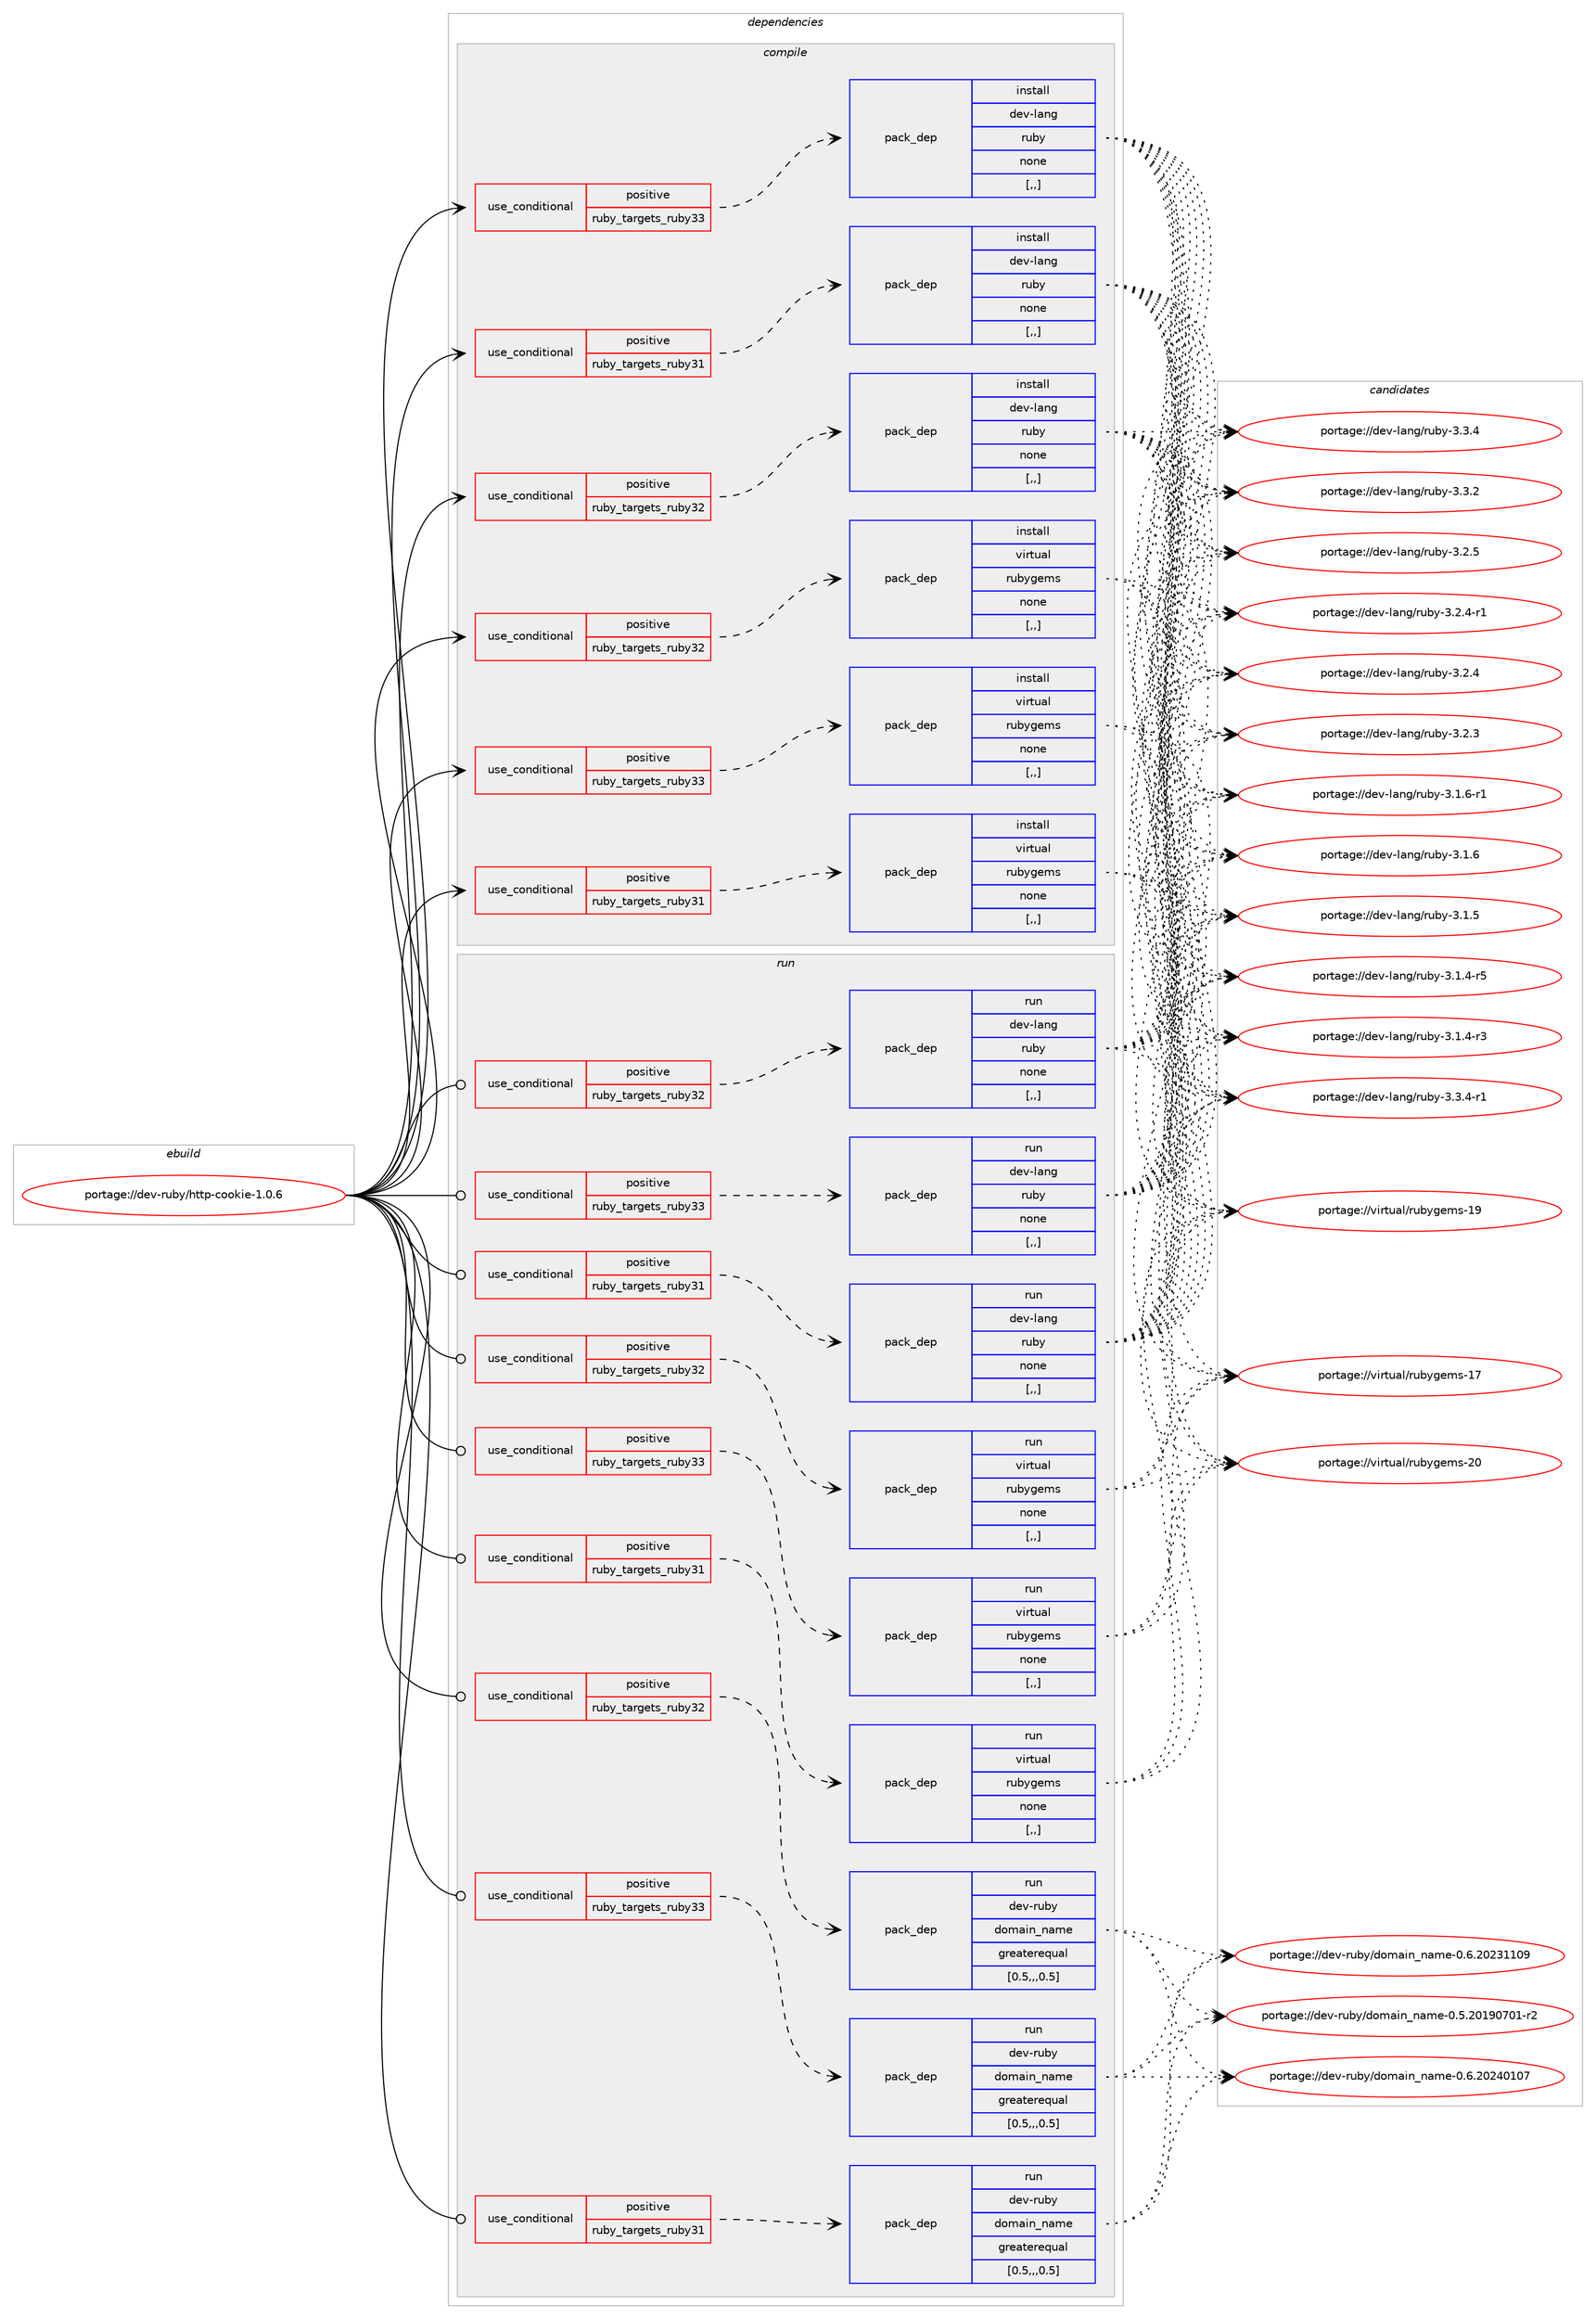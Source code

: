 digraph prolog {

# *************
# Graph options
# *************

newrank=true;
concentrate=true;
compound=true;
graph [rankdir=LR,fontname=Helvetica,fontsize=10,ranksep=1.5];#, ranksep=2.5, nodesep=0.2];
edge  [arrowhead=vee];
node  [fontname=Helvetica,fontsize=10];

# **********
# The ebuild
# **********

subgraph cluster_leftcol {
color=gray;
label=<<i>ebuild</i>>;
id [label="portage://dev-ruby/http-cookie-1.0.6", color=red, width=4, href="../dev-ruby/http-cookie-1.0.6.svg"];
}

# ****************
# The dependencies
# ****************

subgraph cluster_midcol {
color=gray;
label=<<i>dependencies</i>>;
subgraph cluster_compile {
fillcolor="#eeeeee";
style=filled;
label=<<i>compile</i>>;
subgraph cond48958 {
dependency186472 [label=<<TABLE BORDER="0" CELLBORDER="1" CELLSPACING="0" CELLPADDING="4"><TR><TD ROWSPAN="3" CELLPADDING="10">use_conditional</TD></TR><TR><TD>positive</TD></TR><TR><TD>ruby_targets_ruby31</TD></TR></TABLE>>, shape=none, color=red];
subgraph pack136184 {
dependency186473 [label=<<TABLE BORDER="0" CELLBORDER="1" CELLSPACING="0" CELLPADDING="4" WIDTH="220"><TR><TD ROWSPAN="6" CELLPADDING="30">pack_dep</TD></TR><TR><TD WIDTH="110">install</TD></TR><TR><TD>dev-lang</TD></TR><TR><TD>ruby</TD></TR><TR><TD>none</TD></TR><TR><TD>[,,]</TD></TR></TABLE>>, shape=none, color=blue];
}
dependency186472:e -> dependency186473:w [weight=20,style="dashed",arrowhead="vee"];
}
id:e -> dependency186472:w [weight=20,style="solid",arrowhead="vee"];
subgraph cond48959 {
dependency186474 [label=<<TABLE BORDER="0" CELLBORDER="1" CELLSPACING="0" CELLPADDING="4"><TR><TD ROWSPAN="3" CELLPADDING="10">use_conditional</TD></TR><TR><TD>positive</TD></TR><TR><TD>ruby_targets_ruby31</TD></TR></TABLE>>, shape=none, color=red];
subgraph pack136185 {
dependency186475 [label=<<TABLE BORDER="0" CELLBORDER="1" CELLSPACING="0" CELLPADDING="4" WIDTH="220"><TR><TD ROWSPAN="6" CELLPADDING="30">pack_dep</TD></TR><TR><TD WIDTH="110">install</TD></TR><TR><TD>virtual</TD></TR><TR><TD>rubygems</TD></TR><TR><TD>none</TD></TR><TR><TD>[,,]</TD></TR></TABLE>>, shape=none, color=blue];
}
dependency186474:e -> dependency186475:w [weight=20,style="dashed",arrowhead="vee"];
}
id:e -> dependency186474:w [weight=20,style="solid",arrowhead="vee"];
subgraph cond48960 {
dependency186476 [label=<<TABLE BORDER="0" CELLBORDER="1" CELLSPACING="0" CELLPADDING="4"><TR><TD ROWSPAN="3" CELLPADDING="10">use_conditional</TD></TR><TR><TD>positive</TD></TR><TR><TD>ruby_targets_ruby32</TD></TR></TABLE>>, shape=none, color=red];
subgraph pack136186 {
dependency186477 [label=<<TABLE BORDER="0" CELLBORDER="1" CELLSPACING="0" CELLPADDING="4" WIDTH="220"><TR><TD ROWSPAN="6" CELLPADDING="30">pack_dep</TD></TR><TR><TD WIDTH="110">install</TD></TR><TR><TD>dev-lang</TD></TR><TR><TD>ruby</TD></TR><TR><TD>none</TD></TR><TR><TD>[,,]</TD></TR></TABLE>>, shape=none, color=blue];
}
dependency186476:e -> dependency186477:w [weight=20,style="dashed",arrowhead="vee"];
}
id:e -> dependency186476:w [weight=20,style="solid",arrowhead="vee"];
subgraph cond48961 {
dependency186478 [label=<<TABLE BORDER="0" CELLBORDER="1" CELLSPACING="0" CELLPADDING="4"><TR><TD ROWSPAN="3" CELLPADDING="10">use_conditional</TD></TR><TR><TD>positive</TD></TR><TR><TD>ruby_targets_ruby32</TD></TR></TABLE>>, shape=none, color=red];
subgraph pack136187 {
dependency186479 [label=<<TABLE BORDER="0" CELLBORDER="1" CELLSPACING="0" CELLPADDING="4" WIDTH="220"><TR><TD ROWSPAN="6" CELLPADDING="30">pack_dep</TD></TR><TR><TD WIDTH="110">install</TD></TR><TR><TD>virtual</TD></TR><TR><TD>rubygems</TD></TR><TR><TD>none</TD></TR><TR><TD>[,,]</TD></TR></TABLE>>, shape=none, color=blue];
}
dependency186478:e -> dependency186479:w [weight=20,style="dashed",arrowhead="vee"];
}
id:e -> dependency186478:w [weight=20,style="solid",arrowhead="vee"];
subgraph cond48962 {
dependency186480 [label=<<TABLE BORDER="0" CELLBORDER="1" CELLSPACING="0" CELLPADDING="4"><TR><TD ROWSPAN="3" CELLPADDING="10">use_conditional</TD></TR><TR><TD>positive</TD></TR><TR><TD>ruby_targets_ruby33</TD></TR></TABLE>>, shape=none, color=red];
subgraph pack136188 {
dependency186481 [label=<<TABLE BORDER="0" CELLBORDER="1" CELLSPACING="0" CELLPADDING="4" WIDTH="220"><TR><TD ROWSPAN="6" CELLPADDING="30">pack_dep</TD></TR><TR><TD WIDTH="110">install</TD></TR><TR><TD>dev-lang</TD></TR><TR><TD>ruby</TD></TR><TR><TD>none</TD></TR><TR><TD>[,,]</TD></TR></TABLE>>, shape=none, color=blue];
}
dependency186480:e -> dependency186481:w [weight=20,style="dashed",arrowhead="vee"];
}
id:e -> dependency186480:w [weight=20,style="solid",arrowhead="vee"];
subgraph cond48963 {
dependency186482 [label=<<TABLE BORDER="0" CELLBORDER="1" CELLSPACING="0" CELLPADDING="4"><TR><TD ROWSPAN="3" CELLPADDING="10">use_conditional</TD></TR><TR><TD>positive</TD></TR><TR><TD>ruby_targets_ruby33</TD></TR></TABLE>>, shape=none, color=red];
subgraph pack136189 {
dependency186483 [label=<<TABLE BORDER="0" CELLBORDER="1" CELLSPACING="0" CELLPADDING="4" WIDTH="220"><TR><TD ROWSPAN="6" CELLPADDING="30">pack_dep</TD></TR><TR><TD WIDTH="110">install</TD></TR><TR><TD>virtual</TD></TR><TR><TD>rubygems</TD></TR><TR><TD>none</TD></TR><TR><TD>[,,]</TD></TR></TABLE>>, shape=none, color=blue];
}
dependency186482:e -> dependency186483:w [weight=20,style="dashed",arrowhead="vee"];
}
id:e -> dependency186482:w [weight=20,style="solid",arrowhead="vee"];
}
subgraph cluster_compileandrun {
fillcolor="#eeeeee";
style=filled;
label=<<i>compile and run</i>>;
}
subgraph cluster_run {
fillcolor="#eeeeee";
style=filled;
label=<<i>run</i>>;
subgraph cond48964 {
dependency186484 [label=<<TABLE BORDER="0" CELLBORDER="1" CELLSPACING="0" CELLPADDING="4"><TR><TD ROWSPAN="3" CELLPADDING="10">use_conditional</TD></TR><TR><TD>positive</TD></TR><TR><TD>ruby_targets_ruby31</TD></TR></TABLE>>, shape=none, color=red];
subgraph pack136190 {
dependency186485 [label=<<TABLE BORDER="0" CELLBORDER="1" CELLSPACING="0" CELLPADDING="4" WIDTH="220"><TR><TD ROWSPAN="6" CELLPADDING="30">pack_dep</TD></TR><TR><TD WIDTH="110">run</TD></TR><TR><TD>dev-lang</TD></TR><TR><TD>ruby</TD></TR><TR><TD>none</TD></TR><TR><TD>[,,]</TD></TR></TABLE>>, shape=none, color=blue];
}
dependency186484:e -> dependency186485:w [weight=20,style="dashed",arrowhead="vee"];
}
id:e -> dependency186484:w [weight=20,style="solid",arrowhead="odot"];
subgraph cond48965 {
dependency186486 [label=<<TABLE BORDER="0" CELLBORDER="1" CELLSPACING="0" CELLPADDING="4"><TR><TD ROWSPAN="3" CELLPADDING="10">use_conditional</TD></TR><TR><TD>positive</TD></TR><TR><TD>ruby_targets_ruby31</TD></TR></TABLE>>, shape=none, color=red];
subgraph pack136191 {
dependency186487 [label=<<TABLE BORDER="0" CELLBORDER="1" CELLSPACING="0" CELLPADDING="4" WIDTH="220"><TR><TD ROWSPAN="6" CELLPADDING="30">pack_dep</TD></TR><TR><TD WIDTH="110">run</TD></TR><TR><TD>dev-ruby</TD></TR><TR><TD>domain_name</TD></TR><TR><TD>greaterequal</TD></TR><TR><TD>[0.5,,,0.5]</TD></TR></TABLE>>, shape=none, color=blue];
}
dependency186486:e -> dependency186487:w [weight=20,style="dashed",arrowhead="vee"];
}
id:e -> dependency186486:w [weight=20,style="solid",arrowhead="odot"];
subgraph cond48966 {
dependency186488 [label=<<TABLE BORDER="0" CELLBORDER="1" CELLSPACING="0" CELLPADDING="4"><TR><TD ROWSPAN="3" CELLPADDING="10">use_conditional</TD></TR><TR><TD>positive</TD></TR><TR><TD>ruby_targets_ruby31</TD></TR></TABLE>>, shape=none, color=red];
subgraph pack136192 {
dependency186489 [label=<<TABLE BORDER="0" CELLBORDER="1" CELLSPACING="0" CELLPADDING="4" WIDTH="220"><TR><TD ROWSPAN="6" CELLPADDING="30">pack_dep</TD></TR><TR><TD WIDTH="110">run</TD></TR><TR><TD>virtual</TD></TR><TR><TD>rubygems</TD></TR><TR><TD>none</TD></TR><TR><TD>[,,]</TD></TR></TABLE>>, shape=none, color=blue];
}
dependency186488:e -> dependency186489:w [weight=20,style="dashed",arrowhead="vee"];
}
id:e -> dependency186488:w [weight=20,style="solid",arrowhead="odot"];
subgraph cond48967 {
dependency186490 [label=<<TABLE BORDER="0" CELLBORDER="1" CELLSPACING="0" CELLPADDING="4"><TR><TD ROWSPAN="3" CELLPADDING="10">use_conditional</TD></TR><TR><TD>positive</TD></TR><TR><TD>ruby_targets_ruby32</TD></TR></TABLE>>, shape=none, color=red];
subgraph pack136193 {
dependency186491 [label=<<TABLE BORDER="0" CELLBORDER="1" CELLSPACING="0" CELLPADDING="4" WIDTH="220"><TR><TD ROWSPAN="6" CELLPADDING="30">pack_dep</TD></TR><TR><TD WIDTH="110">run</TD></TR><TR><TD>dev-lang</TD></TR><TR><TD>ruby</TD></TR><TR><TD>none</TD></TR><TR><TD>[,,]</TD></TR></TABLE>>, shape=none, color=blue];
}
dependency186490:e -> dependency186491:w [weight=20,style="dashed",arrowhead="vee"];
}
id:e -> dependency186490:w [weight=20,style="solid",arrowhead="odot"];
subgraph cond48968 {
dependency186492 [label=<<TABLE BORDER="0" CELLBORDER="1" CELLSPACING="0" CELLPADDING="4"><TR><TD ROWSPAN="3" CELLPADDING="10">use_conditional</TD></TR><TR><TD>positive</TD></TR><TR><TD>ruby_targets_ruby32</TD></TR></TABLE>>, shape=none, color=red];
subgraph pack136194 {
dependency186493 [label=<<TABLE BORDER="0" CELLBORDER="1" CELLSPACING="0" CELLPADDING="4" WIDTH="220"><TR><TD ROWSPAN="6" CELLPADDING="30">pack_dep</TD></TR><TR><TD WIDTH="110">run</TD></TR><TR><TD>dev-ruby</TD></TR><TR><TD>domain_name</TD></TR><TR><TD>greaterequal</TD></TR><TR><TD>[0.5,,,0.5]</TD></TR></TABLE>>, shape=none, color=blue];
}
dependency186492:e -> dependency186493:w [weight=20,style="dashed",arrowhead="vee"];
}
id:e -> dependency186492:w [weight=20,style="solid",arrowhead="odot"];
subgraph cond48969 {
dependency186494 [label=<<TABLE BORDER="0" CELLBORDER="1" CELLSPACING="0" CELLPADDING="4"><TR><TD ROWSPAN="3" CELLPADDING="10">use_conditional</TD></TR><TR><TD>positive</TD></TR><TR><TD>ruby_targets_ruby32</TD></TR></TABLE>>, shape=none, color=red];
subgraph pack136195 {
dependency186495 [label=<<TABLE BORDER="0" CELLBORDER="1" CELLSPACING="0" CELLPADDING="4" WIDTH="220"><TR><TD ROWSPAN="6" CELLPADDING="30">pack_dep</TD></TR><TR><TD WIDTH="110">run</TD></TR><TR><TD>virtual</TD></TR><TR><TD>rubygems</TD></TR><TR><TD>none</TD></TR><TR><TD>[,,]</TD></TR></TABLE>>, shape=none, color=blue];
}
dependency186494:e -> dependency186495:w [weight=20,style="dashed",arrowhead="vee"];
}
id:e -> dependency186494:w [weight=20,style="solid",arrowhead="odot"];
subgraph cond48970 {
dependency186496 [label=<<TABLE BORDER="0" CELLBORDER="1" CELLSPACING="0" CELLPADDING="4"><TR><TD ROWSPAN="3" CELLPADDING="10">use_conditional</TD></TR><TR><TD>positive</TD></TR><TR><TD>ruby_targets_ruby33</TD></TR></TABLE>>, shape=none, color=red];
subgraph pack136196 {
dependency186497 [label=<<TABLE BORDER="0" CELLBORDER="1" CELLSPACING="0" CELLPADDING="4" WIDTH="220"><TR><TD ROWSPAN="6" CELLPADDING="30">pack_dep</TD></TR><TR><TD WIDTH="110">run</TD></TR><TR><TD>dev-lang</TD></TR><TR><TD>ruby</TD></TR><TR><TD>none</TD></TR><TR><TD>[,,]</TD></TR></TABLE>>, shape=none, color=blue];
}
dependency186496:e -> dependency186497:w [weight=20,style="dashed",arrowhead="vee"];
}
id:e -> dependency186496:w [weight=20,style="solid",arrowhead="odot"];
subgraph cond48971 {
dependency186498 [label=<<TABLE BORDER="0" CELLBORDER="1" CELLSPACING="0" CELLPADDING="4"><TR><TD ROWSPAN="3" CELLPADDING="10">use_conditional</TD></TR><TR><TD>positive</TD></TR><TR><TD>ruby_targets_ruby33</TD></TR></TABLE>>, shape=none, color=red];
subgraph pack136197 {
dependency186499 [label=<<TABLE BORDER="0" CELLBORDER="1" CELLSPACING="0" CELLPADDING="4" WIDTH="220"><TR><TD ROWSPAN="6" CELLPADDING="30">pack_dep</TD></TR><TR><TD WIDTH="110">run</TD></TR><TR><TD>dev-ruby</TD></TR><TR><TD>domain_name</TD></TR><TR><TD>greaterequal</TD></TR><TR><TD>[0.5,,,0.5]</TD></TR></TABLE>>, shape=none, color=blue];
}
dependency186498:e -> dependency186499:w [weight=20,style="dashed",arrowhead="vee"];
}
id:e -> dependency186498:w [weight=20,style="solid",arrowhead="odot"];
subgraph cond48972 {
dependency186500 [label=<<TABLE BORDER="0" CELLBORDER="1" CELLSPACING="0" CELLPADDING="4"><TR><TD ROWSPAN="3" CELLPADDING="10">use_conditional</TD></TR><TR><TD>positive</TD></TR><TR><TD>ruby_targets_ruby33</TD></TR></TABLE>>, shape=none, color=red];
subgraph pack136198 {
dependency186501 [label=<<TABLE BORDER="0" CELLBORDER="1" CELLSPACING="0" CELLPADDING="4" WIDTH="220"><TR><TD ROWSPAN="6" CELLPADDING="30">pack_dep</TD></TR><TR><TD WIDTH="110">run</TD></TR><TR><TD>virtual</TD></TR><TR><TD>rubygems</TD></TR><TR><TD>none</TD></TR><TR><TD>[,,]</TD></TR></TABLE>>, shape=none, color=blue];
}
dependency186500:e -> dependency186501:w [weight=20,style="dashed",arrowhead="vee"];
}
id:e -> dependency186500:w [weight=20,style="solid",arrowhead="odot"];
}
}

# **************
# The candidates
# **************

subgraph cluster_choices {
rank=same;
color=gray;
label=<<i>candidates</i>>;

subgraph choice136184 {
color=black;
nodesep=1;
choice100101118451089711010347114117981214551465146524511449 [label="portage://dev-lang/ruby-3.3.4-r1", color=red, width=4,href="../dev-lang/ruby-3.3.4-r1.svg"];
choice10010111845108971101034711411798121455146514652 [label="portage://dev-lang/ruby-3.3.4", color=red, width=4,href="../dev-lang/ruby-3.3.4.svg"];
choice10010111845108971101034711411798121455146514650 [label="portage://dev-lang/ruby-3.3.2", color=red, width=4,href="../dev-lang/ruby-3.3.2.svg"];
choice10010111845108971101034711411798121455146504653 [label="portage://dev-lang/ruby-3.2.5", color=red, width=4,href="../dev-lang/ruby-3.2.5.svg"];
choice100101118451089711010347114117981214551465046524511449 [label="portage://dev-lang/ruby-3.2.4-r1", color=red, width=4,href="../dev-lang/ruby-3.2.4-r1.svg"];
choice10010111845108971101034711411798121455146504652 [label="portage://dev-lang/ruby-3.2.4", color=red, width=4,href="../dev-lang/ruby-3.2.4.svg"];
choice10010111845108971101034711411798121455146504651 [label="portage://dev-lang/ruby-3.2.3", color=red, width=4,href="../dev-lang/ruby-3.2.3.svg"];
choice100101118451089711010347114117981214551464946544511449 [label="portage://dev-lang/ruby-3.1.6-r1", color=red, width=4,href="../dev-lang/ruby-3.1.6-r1.svg"];
choice10010111845108971101034711411798121455146494654 [label="portage://dev-lang/ruby-3.1.6", color=red, width=4,href="../dev-lang/ruby-3.1.6.svg"];
choice10010111845108971101034711411798121455146494653 [label="portage://dev-lang/ruby-3.1.5", color=red, width=4,href="../dev-lang/ruby-3.1.5.svg"];
choice100101118451089711010347114117981214551464946524511453 [label="portage://dev-lang/ruby-3.1.4-r5", color=red, width=4,href="../dev-lang/ruby-3.1.4-r5.svg"];
choice100101118451089711010347114117981214551464946524511451 [label="portage://dev-lang/ruby-3.1.4-r3", color=red, width=4,href="../dev-lang/ruby-3.1.4-r3.svg"];
dependency186473:e -> choice100101118451089711010347114117981214551465146524511449:w [style=dotted,weight="100"];
dependency186473:e -> choice10010111845108971101034711411798121455146514652:w [style=dotted,weight="100"];
dependency186473:e -> choice10010111845108971101034711411798121455146514650:w [style=dotted,weight="100"];
dependency186473:e -> choice10010111845108971101034711411798121455146504653:w [style=dotted,weight="100"];
dependency186473:e -> choice100101118451089711010347114117981214551465046524511449:w [style=dotted,weight="100"];
dependency186473:e -> choice10010111845108971101034711411798121455146504652:w [style=dotted,weight="100"];
dependency186473:e -> choice10010111845108971101034711411798121455146504651:w [style=dotted,weight="100"];
dependency186473:e -> choice100101118451089711010347114117981214551464946544511449:w [style=dotted,weight="100"];
dependency186473:e -> choice10010111845108971101034711411798121455146494654:w [style=dotted,weight="100"];
dependency186473:e -> choice10010111845108971101034711411798121455146494653:w [style=dotted,weight="100"];
dependency186473:e -> choice100101118451089711010347114117981214551464946524511453:w [style=dotted,weight="100"];
dependency186473:e -> choice100101118451089711010347114117981214551464946524511451:w [style=dotted,weight="100"];
}
subgraph choice136185 {
color=black;
nodesep=1;
choice118105114116117971084711411798121103101109115455048 [label="portage://virtual/rubygems-20", color=red, width=4,href="../virtual/rubygems-20.svg"];
choice118105114116117971084711411798121103101109115454957 [label="portage://virtual/rubygems-19", color=red, width=4,href="../virtual/rubygems-19.svg"];
choice118105114116117971084711411798121103101109115454955 [label="portage://virtual/rubygems-17", color=red, width=4,href="../virtual/rubygems-17.svg"];
dependency186475:e -> choice118105114116117971084711411798121103101109115455048:w [style=dotted,weight="100"];
dependency186475:e -> choice118105114116117971084711411798121103101109115454957:w [style=dotted,weight="100"];
dependency186475:e -> choice118105114116117971084711411798121103101109115454955:w [style=dotted,weight="100"];
}
subgraph choice136186 {
color=black;
nodesep=1;
choice100101118451089711010347114117981214551465146524511449 [label="portage://dev-lang/ruby-3.3.4-r1", color=red, width=4,href="../dev-lang/ruby-3.3.4-r1.svg"];
choice10010111845108971101034711411798121455146514652 [label="portage://dev-lang/ruby-3.3.4", color=red, width=4,href="../dev-lang/ruby-3.3.4.svg"];
choice10010111845108971101034711411798121455146514650 [label="portage://dev-lang/ruby-3.3.2", color=red, width=4,href="../dev-lang/ruby-3.3.2.svg"];
choice10010111845108971101034711411798121455146504653 [label="portage://dev-lang/ruby-3.2.5", color=red, width=4,href="../dev-lang/ruby-3.2.5.svg"];
choice100101118451089711010347114117981214551465046524511449 [label="portage://dev-lang/ruby-3.2.4-r1", color=red, width=4,href="../dev-lang/ruby-3.2.4-r1.svg"];
choice10010111845108971101034711411798121455146504652 [label="portage://dev-lang/ruby-3.2.4", color=red, width=4,href="../dev-lang/ruby-3.2.4.svg"];
choice10010111845108971101034711411798121455146504651 [label="portage://dev-lang/ruby-3.2.3", color=red, width=4,href="../dev-lang/ruby-3.2.3.svg"];
choice100101118451089711010347114117981214551464946544511449 [label="portage://dev-lang/ruby-3.1.6-r1", color=red, width=4,href="../dev-lang/ruby-3.1.6-r1.svg"];
choice10010111845108971101034711411798121455146494654 [label="portage://dev-lang/ruby-3.1.6", color=red, width=4,href="../dev-lang/ruby-3.1.6.svg"];
choice10010111845108971101034711411798121455146494653 [label="portage://dev-lang/ruby-3.1.5", color=red, width=4,href="../dev-lang/ruby-3.1.5.svg"];
choice100101118451089711010347114117981214551464946524511453 [label="portage://dev-lang/ruby-3.1.4-r5", color=red, width=4,href="../dev-lang/ruby-3.1.4-r5.svg"];
choice100101118451089711010347114117981214551464946524511451 [label="portage://dev-lang/ruby-3.1.4-r3", color=red, width=4,href="../dev-lang/ruby-3.1.4-r3.svg"];
dependency186477:e -> choice100101118451089711010347114117981214551465146524511449:w [style=dotted,weight="100"];
dependency186477:e -> choice10010111845108971101034711411798121455146514652:w [style=dotted,weight="100"];
dependency186477:e -> choice10010111845108971101034711411798121455146514650:w [style=dotted,weight="100"];
dependency186477:e -> choice10010111845108971101034711411798121455146504653:w [style=dotted,weight="100"];
dependency186477:e -> choice100101118451089711010347114117981214551465046524511449:w [style=dotted,weight="100"];
dependency186477:e -> choice10010111845108971101034711411798121455146504652:w [style=dotted,weight="100"];
dependency186477:e -> choice10010111845108971101034711411798121455146504651:w [style=dotted,weight="100"];
dependency186477:e -> choice100101118451089711010347114117981214551464946544511449:w [style=dotted,weight="100"];
dependency186477:e -> choice10010111845108971101034711411798121455146494654:w [style=dotted,weight="100"];
dependency186477:e -> choice10010111845108971101034711411798121455146494653:w [style=dotted,weight="100"];
dependency186477:e -> choice100101118451089711010347114117981214551464946524511453:w [style=dotted,weight="100"];
dependency186477:e -> choice100101118451089711010347114117981214551464946524511451:w [style=dotted,weight="100"];
}
subgraph choice136187 {
color=black;
nodesep=1;
choice118105114116117971084711411798121103101109115455048 [label="portage://virtual/rubygems-20", color=red, width=4,href="../virtual/rubygems-20.svg"];
choice118105114116117971084711411798121103101109115454957 [label="portage://virtual/rubygems-19", color=red, width=4,href="../virtual/rubygems-19.svg"];
choice118105114116117971084711411798121103101109115454955 [label="portage://virtual/rubygems-17", color=red, width=4,href="../virtual/rubygems-17.svg"];
dependency186479:e -> choice118105114116117971084711411798121103101109115455048:w [style=dotted,weight="100"];
dependency186479:e -> choice118105114116117971084711411798121103101109115454957:w [style=dotted,weight="100"];
dependency186479:e -> choice118105114116117971084711411798121103101109115454955:w [style=dotted,weight="100"];
}
subgraph choice136188 {
color=black;
nodesep=1;
choice100101118451089711010347114117981214551465146524511449 [label="portage://dev-lang/ruby-3.3.4-r1", color=red, width=4,href="../dev-lang/ruby-3.3.4-r1.svg"];
choice10010111845108971101034711411798121455146514652 [label="portage://dev-lang/ruby-3.3.4", color=red, width=4,href="../dev-lang/ruby-3.3.4.svg"];
choice10010111845108971101034711411798121455146514650 [label="portage://dev-lang/ruby-3.3.2", color=red, width=4,href="../dev-lang/ruby-3.3.2.svg"];
choice10010111845108971101034711411798121455146504653 [label="portage://dev-lang/ruby-3.2.5", color=red, width=4,href="../dev-lang/ruby-3.2.5.svg"];
choice100101118451089711010347114117981214551465046524511449 [label="portage://dev-lang/ruby-3.2.4-r1", color=red, width=4,href="../dev-lang/ruby-3.2.4-r1.svg"];
choice10010111845108971101034711411798121455146504652 [label="portage://dev-lang/ruby-3.2.4", color=red, width=4,href="../dev-lang/ruby-3.2.4.svg"];
choice10010111845108971101034711411798121455146504651 [label="portage://dev-lang/ruby-3.2.3", color=red, width=4,href="../dev-lang/ruby-3.2.3.svg"];
choice100101118451089711010347114117981214551464946544511449 [label="portage://dev-lang/ruby-3.1.6-r1", color=red, width=4,href="../dev-lang/ruby-3.1.6-r1.svg"];
choice10010111845108971101034711411798121455146494654 [label="portage://dev-lang/ruby-3.1.6", color=red, width=4,href="../dev-lang/ruby-3.1.6.svg"];
choice10010111845108971101034711411798121455146494653 [label="portage://dev-lang/ruby-3.1.5", color=red, width=4,href="../dev-lang/ruby-3.1.5.svg"];
choice100101118451089711010347114117981214551464946524511453 [label="portage://dev-lang/ruby-3.1.4-r5", color=red, width=4,href="../dev-lang/ruby-3.1.4-r5.svg"];
choice100101118451089711010347114117981214551464946524511451 [label="portage://dev-lang/ruby-3.1.4-r3", color=red, width=4,href="../dev-lang/ruby-3.1.4-r3.svg"];
dependency186481:e -> choice100101118451089711010347114117981214551465146524511449:w [style=dotted,weight="100"];
dependency186481:e -> choice10010111845108971101034711411798121455146514652:w [style=dotted,weight="100"];
dependency186481:e -> choice10010111845108971101034711411798121455146514650:w [style=dotted,weight="100"];
dependency186481:e -> choice10010111845108971101034711411798121455146504653:w [style=dotted,weight="100"];
dependency186481:e -> choice100101118451089711010347114117981214551465046524511449:w [style=dotted,weight="100"];
dependency186481:e -> choice10010111845108971101034711411798121455146504652:w [style=dotted,weight="100"];
dependency186481:e -> choice10010111845108971101034711411798121455146504651:w [style=dotted,weight="100"];
dependency186481:e -> choice100101118451089711010347114117981214551464946544511449:w [style=dotted,weight="100"];
dependency186481:e -> choice10010111845108971101034711411798121455146494654:w [style=dotted,weight="100"];
dependency186481:e -> choice10010111845108971101034711411798121455146494653:w [style=dotted,weight="100"];
dependency186481:e -> choice100101118451089711010347114117981214551464946524511453:w [style=dotted,weight="100"];
dependency186481:e -> choice100101118451089711010347114117981214551464946524511451:w [style=dotted,weight="100"];
}
subgraph choice136189 {
color=black;
nodesep=1;
choice118105114116117971084711411798121103101109115455048 [label="portage://virtual/rubygems-20", color=red, width=4,href="../virtual/rubygems-20.svg"];
choice118105114116117971084711411798121103101109115454957 [label="portage://virtual/rubygems-19", color=red, width=4,href="../virtual/rubygems-19.svg"];
choice118105114116117971084711411798121103101109115454955 [label="portage://virtual/rubygems-17", color=red, width=4,href="../virtual/rubygems-17.svg"];
dependency186483:e -> choice118105114116117971084711411798121103101109115455048:w [style=dotted,weight="100"];
dependency186483:e -> choice118105114116117971084711411798121103101109115454957:w [style=dotted,weight="100"];
dependency186483:e -> choice118105114116117971084711411798121103101109115454955:w [style=dotted,weight="100"];
}
subgraph choice136190 {
color=black;
nodesep=1;
choice100101118451089711010347114117981214551465146524511449 [label="portage://dev-lang/ruby-3.3.4-r1", color=red, width=4,href="../dev-lang/ruby-3.3.4-r1.svg"];
choice10010111845108971101034711411798121455146514652 [label="portage://dev-lang/ruby-3.3.4", color=red, width=4,href="../dev-lang/ruby-3.3.4.svg"];
choice10010111845108971101034711411798121455146514650 [label="portage://dev-lang/ruby-3.3.2", color=red, width=4,href="../dev-lang/ruby-3.3.2.svg"];
choice10010111845108971101034711411798121455146504653 [label="portage://dev-lang/ruby-3.2.5", color=red, width=4,href="../dev-lang/ruby-3.2.5.svg"];
choice100101118451089711010347114117981214551465046524511449 [label="portage://dev-lang/ruby-3.2.4-r1", color=red, width=4,href="../dev-lang/ruby-3.2.4-r1.svg"];
choice10010111845108971101034711411798121455146504652 [label="portage://dev-lang/ruby-3.2.4", color=red, width=4,href="../dev-lang/ruby-3.2.4.svg"];
choice10010111845108971101034711411798121455146504651 [label="portage://dev-lang/ruby-3.2.3", color=red, width=4,href="../dev-lang/ruby-3.2.3.svg"];
choice100101118451089711010347114117981214551464946544511449 [label="portage://dev-lang/ruby-3.1.6-r1", color=red, width=4,href="../dev-lang/ruby-3.1.6-r1.svg"];
choice10010111845108971101034711411798121455146494654 [label="portage://dev-lang/ruby-3.1.6", color=red, width=4,href="../dev-lang/ruby-3.1.6.svg"];
choice10010111845108971101034711411798121455146494653 [label="portage://dev-lang/ruby-3.1.5", color=red, width=4,href="../dev-lang/ruby-3.1.5.svg"];
choice100101118451089711010347114117981214551464946524511453 [label="portage://dev-lang/ruby-3.1.4-r5", color=red, width=4,href="../dev-lang/ruby-3.1.4-r5.svg"];
choice100101118451089711010347114117981214551464946524511451 [label="portage://dev-lang/ruby-3.1.4-r3", color=red, width=4,href="../dev-lang/ruby-3.1.4-r3.svg"];
dependency186485:e -> choice100101118451089711010347114117981214551465146524511449:w [style=dotted,weight="100"];
dependency186485:e -> choice10010111845108971101034711411798121455146514652:w [style=dotted,weight="100"];
dependency186485:e -> choice10010111845108971101034711411798121455146514650:w [style=dotted,weight="100"];
dependency186485:e -> choice10010111845108971101034711411798121455146504653:w [style=dotted,weight="100"];
dependency186485:e -> choice100101118451089711010347114117981214551465046524511449:w [style=dotted,weight="100"];
dependency186485:e -> choice10010111845108971101034711411798121455146504652:w [style=dotted,weight="100"];
dependency186485:e -> choice10010111845108971101034711411798121455146504651:w [style=dotted,weight="100"];
dependency186485:e -> choice100101118451089711010347114117981214551464946544511449:w [style=dotted,weight="100"];
dependency186485:e -> choice10010111845108971101034711411798121455146494654:w [style=dotted,weight="100"];
dependency186485:e -> choice10010111845108971101034711411798121455146494653:w [style=dotted,weight="100"];
dependency186485:e -> choice100101118451089711010347114117981214551464946524511453:w [style=dotted,weight="100"];
dependency186485:e -> choice100101118451089711010347114117981214551464946524511451:w [style=dotted,weight="100"];
}
subgraph choice136191 {
color=black;
nodesep=1;
choice10010111845114117981214710011110997105110951109710910145484654465048505248494855 [label="portage://dev-ruby/domain_name-0.6.20240107", color=red, width=4,href="../dev-ruby/domain_name-0.6.20240107.svg"];
choice10010111845114117981214710011110997105110951109710910145484654465048505149494857 [label="portage://dev-ruby/domain_name-0.6.20231109", color=red, width=4,href="../dev-ruby/domain_name-0.6.20231109.svg"];
choice100101118451141179812147100111109971051109511097109101454846534650484957485548494511450 [label="portage://dev-ruby/domain_name-0.5.20190701-r2", color=red, width=4,href="../dev-ruby/domain_name-0.5.20190701-r2.svg"];
dependency186487:e -> choice10010111845114117981214710011110997105110951109710910145484654465048505248494855:w [style=dotted,weight="100"];
dependency186487:e -> choice10010111845114117981214710011110997105110951109710910145484654465048505149494857:w [style=dotted,weight="100"];
dependency186487:e -> choice100101118451141179812147100111109971051109511097109101454846534650484957485548494511450:w [style=dotted,weight="100"];
}
subgraph choice136192 {
color=black;
nodesep=1;
choice118105114116117971084711411798121103101109115455048 [label="portage://virtual/rubygems-20", color=red, width=4,href="../virtual/rubygems-20.svg"];
choice118105114116117971084711411798121103101109115454957 [label="portage://virtual/rubygems-19", color=red, width=4,href="../virtual/rubygems-19.svg"];
choice118105114116117971084711411798121103101109115454955 [label="portage://virtual/rubygems-17", color=red, width=4,href="../virtual/rubygems-17.svg"];
dependency186489:e -> choice118105114116117971084711411798121103101109115455048:w [style=dotted,weight="100"];
dependency186489:e -> choice118105114116117971084711411798121103101109115454957:w [style=dotted,weight="100"];
dependency186489:e -> choice118105114116117971084711411798121103101109115454955:w [style=dotted,weight="100"];
}
subgraph choice136193 {
color=black;
nodesep=1;
choice100101118451089711010347114117981214551465146524511449 [label="portage://dev-lang/ruby-3.3.4-r1", color=red, width=4,href="../dev-lang/ruby-3.3.4-r1.svg"];
choice10010111845108971101034711411798121455146514652 [label="portage://dev-lang/ruby-3.3.4", color=red, width=4,href="../dev-lang/ruby-3.3.4.svg"];
choice10010111845108971101034711411798121455146514650 [label="portage://dev-lang/ruby-3.3.2", color=red, width=4,href="../dev-lang/ruby-3.3.2.svg"];
choice10010111845108971101034711411798121455146504653 [label="portage://dev-lang/ruby-3.2.5", color=red, width=4,href="../dev-lang/ruby-3.2.5.svg"];
choice100101118451089711010347114117981214551465046524511449 [label="portage://dev-lang/ruby-3.2.4-r1", color=red, width=4,href="../dev-lang/ruby-3.2.4-r1.svg"];
choice10010111845108971101034711411798121455146504652 [label="portage://dev-lang/ruby-3.2.4", color=red, width=4,href="../dev-lang/ruby-3.2.4.svg"];
choice10010111845108971101034711411798121455146504651 [label="portage://dev-lang/ruby-3.2.3", color=red, width=4,href="../dev-lang/ruby-3.2.3.svg"];
choice100101118451089711010347114117981214551464946544511449 [label="portage://dev-lang/ruby-3.1.6-r1", color=red, width=4,href="../dev-lang/ruby-3.1.6-r1.svg"];
choice10010111845108971101034711411798121455146494654 [label="portage://dev-lang/ruby-3.1.6", color=red, width=4,href="../dev-lang/ruby-3.1.6.svg"];
choice10010111845108971101034711411798121455146494653 [label="portage://dev-lang/ruby-3.1.5", color=red, width=4,href="../dev-lang/ruby-3.1.5.svg"];
choice100101118451089711010347114117981214551464946524511453 [label="portage://dev-lang/ruby-3.1.4-r5", color=red, width=4,href="../dev-lang/ruby-3.1.4-r5.svg"];
choice100101118451089711010347114117981214551464946524511451 [label="portage://dev-lang/ruby-3.1.4-r3", color=red, width=4,href="../dev-lang/ruby-3.1.4-r3.svg"];
dependency186491:e -> choice100101118451089711010347114117981214551465146524511449:w [style=dotted,weight="100"];
dependency186491:e -> choice10010111845108971101034711411798121455146514652:w [style=dotted,weight="100"];
dependency186491:e -> choice10010111845108971101034711411798121455146514650:w [style=dotted,weight="100"];
dependency186491:e -> choice10010111845108971101034711411798121455146504653:w [style=dotted,weight="100"];
dependency186491:e -> choice100101118451089711010347114117981214551465046524511449:w [style=dotted,weight="100"];
dependency186491:e -> choice10010111845108971101034711411798121455146504652:w [style=dotted,weight="100"];
dependency186491:e -> choice10010111845108971101034711411798121455146504651:w [style=dotted,weight="100"];
dependency186491:e -> choice100101118451089711010347114117981214551464946544511449:w [style=dotted,weight="100"];
dependency186491:e -> choice10010111845108971101034711411798121455146494654:w [style=dotted,weight="100"];
dependency186491:e -> choice10010111845108971101034711411798121455146494653:w [style=dotted,weight="100"];
dependency186491:e -> choice100101118451089711010347114117981214551464946524511453:w [style=dotted,weight="100"];
dependency186491:e -> choice100101118451089711010347114117981214551464946524511451:w [style=dotted,weight="100"];
}
subgraph choice136194 {
color=black;
nodesep=1;
choice10010111845114117981214710011110997105110951109710910145484654465048505248494855 [label="portage://dev-ruby/domain_name-0.6.20240107", color=red, width=4,href="../dev-ruby/domain_name-0.6.20240107.svg"];
choice10010111845114117981214710011110997105110951109710910145484654465048505149494857 [label="portage://dev-ruby/domain_name-0.6.20231109", color=red, width=4,href="../dev-ruby/domain_name-0.6.20231109.svg"];
choice100101118451141179812147100111109971051109511097109101454846534650484957485548494511450 [label="portage://dev-ruby/domain_name-0.5.20190701-r2", color=red, width=4,href="../dev-ruby/domain_name-0.5.20190701-r2.svg"];
dependency186493:e -> choice10010111845114117981214710011110997105110951109710910145484654465048505248494855:w [style=dotted,weight="100"];
dependency186493:e -> choice10010111845114117981214710011110997105110951109710910145484654465048505149494857:w [style=dotted,weight="100"];
dependency186493:e -> choice100101118451141179812147100111109971051109511097109101454846534650484957485548494511450:w [style=dotted,weight="100"];
}
subgraph choice136195 {
color=black;
nodesep=1;
choice118105114116117971084711411798121103101109115455048 [label="portage://virtual/rubygems-20", color=red, width=4,href="../virtual/rubygems-20.svg"];
choice118105114116117971084711411798121103101109115454957 [label="portage://virtual/rubygems-19", color=red, width=4,href="../virtual/rubygems-19.svg"];
choice118105114116117971084711411798121103101109115454955 [label="portage://virtual/rubygems-17", color=red, width=4,href="../virtual/rubygems-17.svg"];
dependency186495:e -> choice118105114116117971084711411798121103101109115455048:w [style=dotted,weight="100"];
dependency186495:e -> choice118105114116117971084711411798121103101109115454957:w [style=dotted,weight="100"];
dependency186495:e -> choice118105114116117971084711411798121103101109115454955:w [style=dotted,weight="100"];
}
subgraph choice136196 {
color=black;
nodesep=1;
choice100101118451089711010347114117981214551465146524511449 [label="portage://dev-lang/ruby-3.3.4-r1", color=red, width=4,href="../dev-lang/ruby-3.3.4-r1.svg"];
choice10010111845108971101034711411798121455146514652 [label="portage://dev-lang/ruby-3.3.4", color=red, width=4,href="../dev-lang/ruby-3.3.4.svg"];
choice10010111845108971101034711411798121455146514650 [label="portage://dev-lang/ruby-3.3.2", color=red, width=4,href="../dev-lang/ruby-3.3.2.svg"];
choice10010111845108971101034711411798121455146504653 [label="portage://dev-lang/ruby-3.2.5", color=red, width=4,href="../dev-lang/ruby-3.2.5.svg"];
choice100101118451089711010347114117981214551465046524511449 [label="portage://dev-lang/ruby-3.2.4-r1", color=red, width=4,href="../dev-lang/ruby-3.2.4-r1.svg"];
choice10010111845108971101034711411798121455146504652 [label="portage://dev-lang/ruby-3.2.4", color=red, width=4,href="../dev-lang/ruby-3.2.4.svg"];
choice10010111845108971101034711411798121455146504651 [label="portage://dev-lang/ruby-3.2.3", color=red, width=4,href="../dev-lang/ruby-3.2.3.svg"];
choice100101118451089711010347114117981214551464946544511449 [label="portage://dev-lang/ruby-3.1.6-r1", color=red, width=4,href="../dev-lang/ruby-3.1.6-r1.svg"];
choice10010111845108971101034711411798121455146494654 [label="portage://dev-lang/ruby-3.1.6", color=red, width=4,href="../dev-lang/ruby-3.1.6.svg"];
choice10010111845108971101034711411798121455146494653 [label="portage://dev-lang/ruby-3.1.5", color=red, width=4,href="../dev-lang/ruby-3.1.5.svg"];
choice100101118451089711010347114117981214551464946524511453 [label="portage://dev-lang/ruby-3.1.4-r5", color=red, width=4,href="../dev-lang/ruby-3.1.4-r5.svg"];
choice100101118451089711010347114117981214551464946524511451 [label="portage://dev-lang/ruby-3.1.4-r3", color=red, width=4,href="../dev-lang/ruby-3.1.4-r3.svg"];
dependency186497:e -> choice100101118451089711010347114117981214551465146524511449:w [style=dotted,weight="100"];
dependency186497:e -> choice10010111845108971101034711411798121455146514652:w [style=dotted,weight="100"];
dependency186497:e -> choice10010111845108971101034711411798121455146514650:w [style=dotted,weight="100"];
dependency186497:e -> choice10010111845108971101034711411798121455146504653:w [style=dotted,weight="100"];
dependency186497:e -> choice100101118451089711010347114117981214551465046524511449:w [style=dotted,weight="100"];
dependency186497:e -> choice10010111845108971101034711411798121455146504652:w [style=dotted,weight="100"];
dependency186497:e -> choice10010111845108971101034711411798121455146504651:w [style=dotted,weight="100"];
dependency186497:e -> choice100101118451089711010347114117981214551464946544511449:w [style=dotted,weight="100"];
dependency186497:e -> choice10010111845108971101034711411798121455146494654:w [style=dotted,weight="100"];
dependency186497:e -> choice10010111845108971101034711411798121455146494653:w [style=dotted,weight="100"];
dependency186497:e -> choice100101118451089711010347114117981214551464946524511453:w [style=dotted,weight="100"];
dependency186497:e -> choice100101118451089711010347114117981214551464946524511451:w [style=dotted,weight="100"];
}
subgraph choice136197 {
color=black;
nodesep=1;
choice10010111845114117981214710011110997105110951109710910145484654465048505248494855 [label="portage://dev-ruby/domain_name-0.6.20240107", color=red, width=4,href="../dev-ruby/domain_name-0.6.20240107.svg"];
choice10010111845114117981214710011110997105110951109710910145484654465048505149494857 [label="portage://dev-ruby/domain_name-0.6.20231109", color=red, width=4,href="../dev-ruby/domain_name-0.6.20231109.svg"];
choice100101118451141179812147100111109971051109511097109101454846534650484957485548494511450 [label="portage://dev-ruby/domain_name-0.5.20190701-r2", color=red, width=4,href="../dev-ruby/domain_name-0.5.20190701-r2.svg"];
dependency186499:e -> choice10010111845114117981214710011110997105110951109710910145484654465048505248494855:w [style=dotted,weight="100"];
dependency186499:e -> choice10010111845114117981214710011110997105110951109710910145484654465048505149494857:w [style=dotted,weight="100"];
dependency186499:e -> choice100101118451141179812147100111109971051109511097109101454846534650484957485548494511450:w [style=dotted,weight="100"];
}
subgraph choice136198 {
color=black;
nodesep=1;
choice118105114116117971084711411798121103101109115455048 [label="portage://virtual/rubygems-20", color=red, width=4,href="../virtual/rubygems-20.svg"];
choice118105114116117971084711411798121103101109115454957 [label="portage://virtual/rubygems-19", color=red, width=4,href="../virtual/rubygems-19.svg"];
choice118105114116117971084711411798121103101109115454955 [label="portage://virtual/rubygems-17", color=red, width=4,href="../virtual/rubygems-17.svg"];
dependency186501:e -> choice118105114116117971084711411798121103101109115455048:w [style=dotted,weight="100"];
dependency186501:e -> choice118105114116117971084711411798121103101109115454957:w [style=dotted,weight="100"];
dependency186501:e -> choice118105114116117971084711411798121103101109115454955:w [style=dotted,weight="100"];
}
}

}
